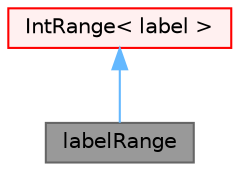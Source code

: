 digraph "labelRange"
{
 // LATEX_PDF_SIZE
  bgcolor="transparent";
  edge [fontname=Helvetica,fontsize=10,labelfontname=Helvetica,labelfontsize=10];
  node [fontname=Helvetica,fontsize=10,shape=box,height=0.2,width=0.4];
  Node1 [id="Node000001",label="labelRange",height=0.2,width=0.4,color="gray40", fillcolor="grey60", style="filled", fontcolor="black",tooltip="A range or interval of labels defined by a start and a size."];
  Node2 -> Node1 [id="edge1_Node000001_Node000002",dir="back",color="steelblue1",style="solid",tooltip=" "];
  Node2 [id="Node000002",label="IntRange\< label \>",height=0.2,width=0.4,color="red", fillcolor="#FFF0F0", style="filled",URL="$classFoam_1_1IntRange.html",tooltip=" "];
}
